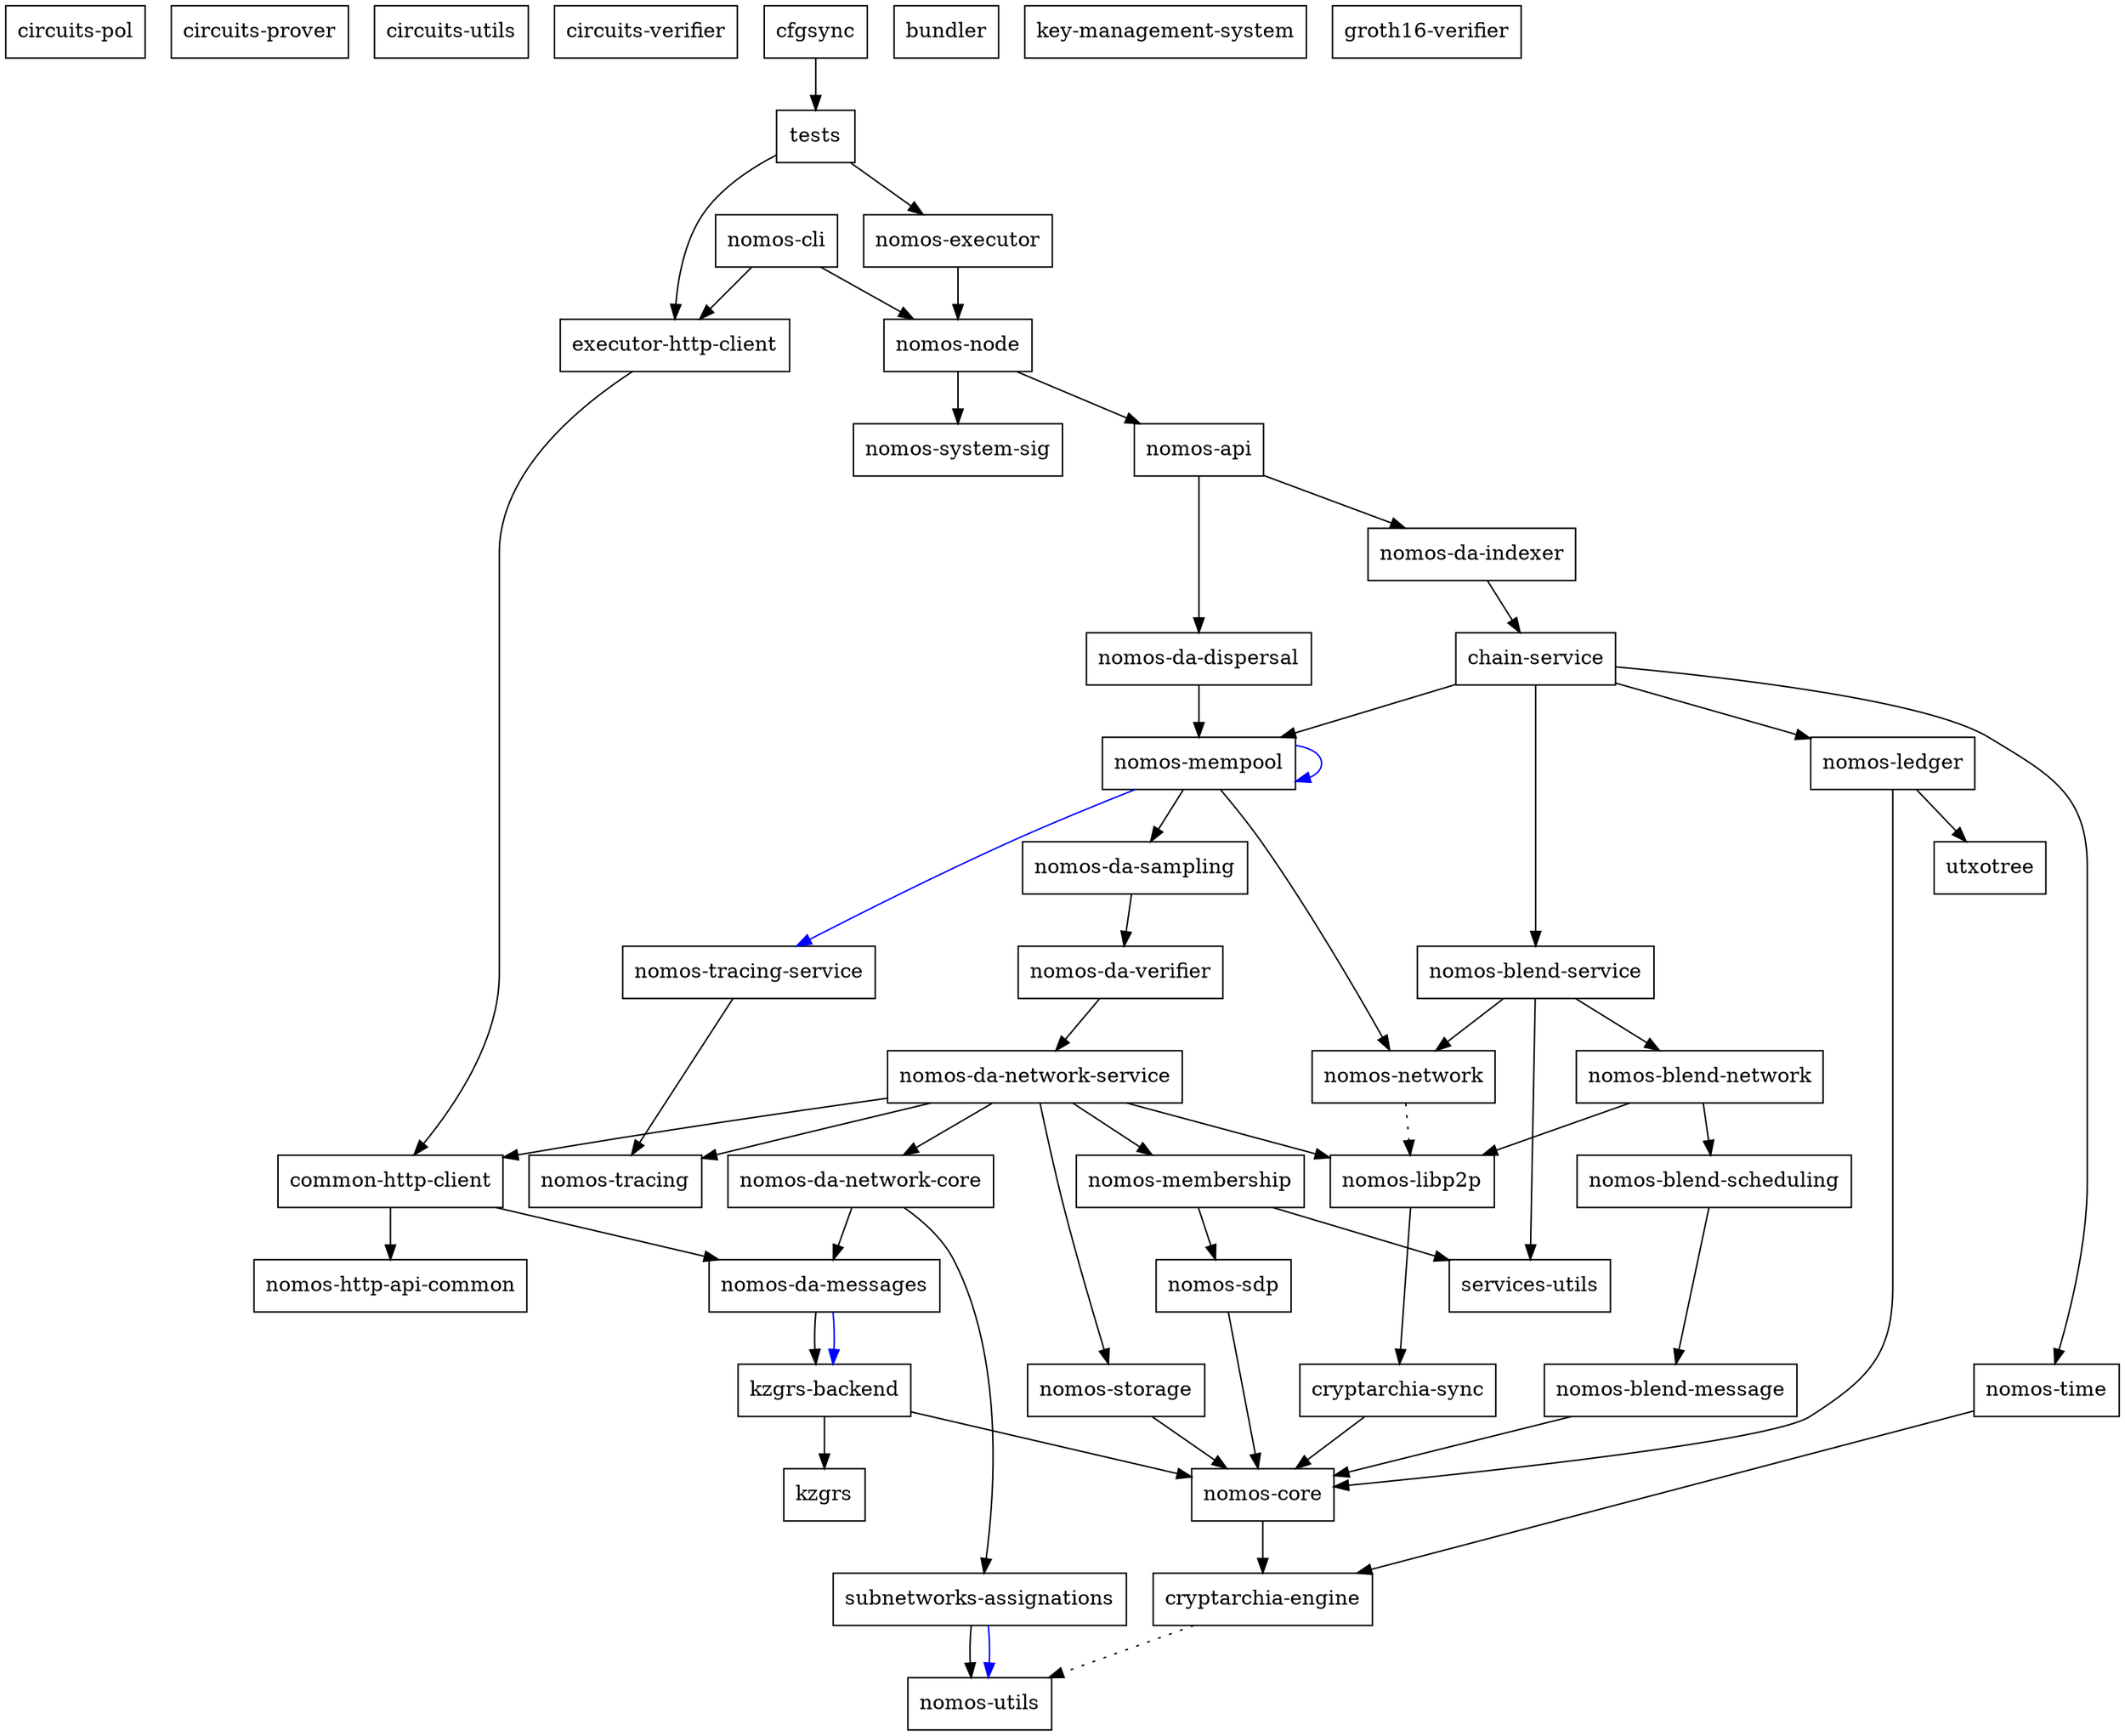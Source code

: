 digraph {
    0 [ label = "circuits-pol" shape = box]
    1 [ label = "circuits-prover" shape = box]
    2 [ label = "circuits-utils" shape = box]
    3 [ label = "circuits-verifier" shape = box]
    4 [ label = "cryptarchia-engine" shape = box]
    5 [ label = "nomos-utils" shape = box]
    6 [ label = "cryptarchia-sync" shape = box]
    7 [ label = "nomos-core" shape = box]
    8 [ label = "nomos-ledger" shape = box]
    9 [ label = "utxotree" shape = box]
    10 [ label = "nomos-http-api-common" shape = box]
    11 [ label = "nomos-executor" shape = box]
    12 [ label = "kzgrs-backend" shape = box]
    13 [ label = "kzgrs" shape = box]
    14 [ label = "nomos-api" shape = box]
    15 [ label = "chain-service" shape = box]
    16 [ label = "nomos-blend-service" shape = box]
    17 [ label = "nomos-blend-message" shape = box]
    18 [ label = "nomos-blend-network" shape = box]
    19 [ label = "nomos-blend-scheduling" shape = box]
    20 [ label = "nomos-libp2p" shape = box]
    21 [ label = "nomos-network" shape = box]
    22 [ label = "services-utils" shape = box]
    23 [ label = "nomos-da-sampling" shape = box]
    24 [ label = "nomos-da-network-core" shape = box]
    25 [ label = "nomos-da-messages" shape = box]
    26 [ label = "subnetworks-assignations" shape = box]
    27 [ label = "nomos-da-network-service" shape = box]
    28 [ label = "common-http-client" shape = box]
    29 [ label = "nomos-membership" shape = box]
    30 [ label = "nomos-sdp" shape = box]
    31 [ label = "nomos-storage" shape = box]
    32 [ label = "nomos-tracing" shape = box]
    33 [ label = "nomos-da-verifier" shape = box]
    34 [ label = "nomos-mempool" shape = box]
    35 [ label = "nomos-tracing-service" shape = box]
    36 [ label = "nomos-time" shape = box]
    37 [ label = "nomos-da-dispersal" shape = box]
    38 [ label = "nomos-da-indexer" shape = box]
    39 [ label = "nomos-node" shape = box]
    40 [ label = "nomos-system-sig" shape = box]
    41 [ label = "executor-http-client" shape = box]
    42 [ label = "bundler" shape = box]
    43 [ label = "nomos-cli" shape = box]
    44 [ label = "key-management-system" shape = box]
    45 [ label = "cfgsync" shape = box]
    46 [ label = "tests" shape = box]
    47 [ label = "groth16-verifier" shape = box]
    4 -> 5 [ style = dotted]
    6 -> 7 [ ]
    7 -> 4 [ ]
    8 -> 7 [ ]
    8 -> 9 [ ]
    11 -> 39 [ ]
    12 -> 13 [ ]
    12 -> 7 [ ]
    14 -> 37 [ ]
    14 -> 38 [ ]
    15 -> 16 [ ]
    15 -> 8 [ ]
    15 -> 34 [ ]
    15 -> 36 [ ]
    16 -> 18 [ ]
    16 -> 21 [ ]
    16 -> 22 [ ]
    17 -> 7 [ ]
    18 -> 19 [ ]
    18 -> 20 [ ]
    19 -> 17 [ ]
    20 -> 6 [ ]
    21 -> 20 [ style = dotted]
    23 -> 33 [ ]
    24 -> 25 [ ]
    24 -> 26 [ ]
    25 -> 12 [ ]
    25 -> 12 [ color = blue]
    26 -> 5 [ ]
    26 -> 5 [ color = blue]
    27 -> 28 [ ]
    27 -> 24 [ ]
    27 -> 20 [ ]
    27 -> 29 [ ]
    27 -> 31 [ ]
    27 -> 32 [ ]
    28 -> 25 [ ]
    28 -> 10 [ ]
    29 -> 30 [ ]
    29 -> 22 [ ]
    30 -> 7 [ ]
    31 -> 7 [ ]
    33 -> 27 [ ]
    34 -> 23 [ ]
    34 -> 34 [ color = blue]
    34 -> 21 [ ]
    34 -> 35 [ color = blue]
    35 -> 32 [ ]
    36 -> 4 [ ]
    37 -> 34 [ ]
    38 -> 15 [ ]
    39 -> 14 [ ]
    39 -> 40 [ ]
    41 -> 28 [ ]
    43 -> 41 [ ]
    43 -> 39 [ ]
    45 -> 46 [ ]
    46 -> 41 [ ]
    46 -> 11 [ ]
}

